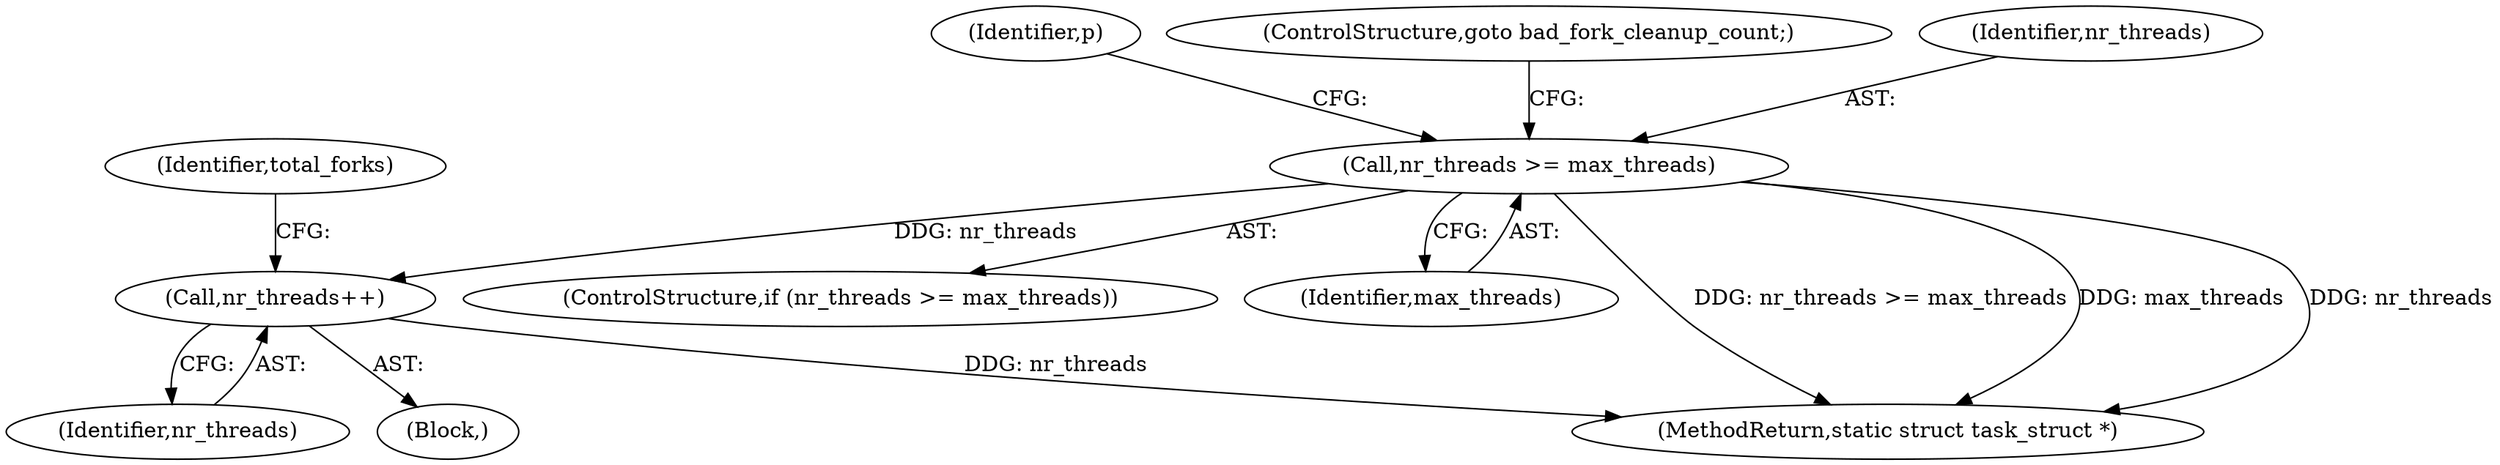 digraph "0_linux_e66eded8309ebf679d3d3c1f5820d1f2ca332c71_0@API" {
"1000310" [label="(Call,nr_threads >= max_threads)"];
"1001097" [label="(Call,nr_threads++)"];
"1000309" [label="(ControlStructure,if (nr_threads >= max_threads))"];
"1000312" [label="(Identifier,max_threads)"];
"1000320" [label="(Identifier,p)"];
"1001100" [label="(Identifier,total_forks)"];
"1001098" [label="(Identifier,nr_threads)"];
"1001013" [label="(Block,)"];
"1000313" [label="(ControlStructure,goto bad_fork_cleanup_count;)"];
"1001227" [label="(MethodReturn,static struct task_struct *)"];
"1001097" [label="(Call,nr_threads++)"];
"1000311" [label="(Identifier,nr_threads)"];
"1000310" [label="(Call,nr_threads >= max_threads)"];
"1000310" -> "1000309"  [label="AST: "];
"1000310" -> "1000312"  [label="CFG: "];
"1000311" -> "1000310"  [label="AST: "];
"1000312" -> "1000310"  [label="AST: "];
"1000313" -> "1000310"  [label="CFG: "];
"1000320" -> "1000310"  [label="CFG: "];
"1000310" -> "1001227"  [label="DDG: nr_threads >= max_threads"];
"1000310" -> "1001227"  [label="DDG: max_threads"];
"1000310" -> "1001227"  [label="DDG: nr_threads"];
"1000310" -> "1001097"  [label="DDG: nr_threads"];
"1001097" -> "1001013"  [label="AST: "];
"1001097" -> "1001098"  [label="CFG: "];
"1001098" -> "1001097"  [label="AST: "];
"1001100" -> "1001097"  [label="CFG: "];
"1001097" -> "1001227"  [label="DDG: nr_threads"];
}
